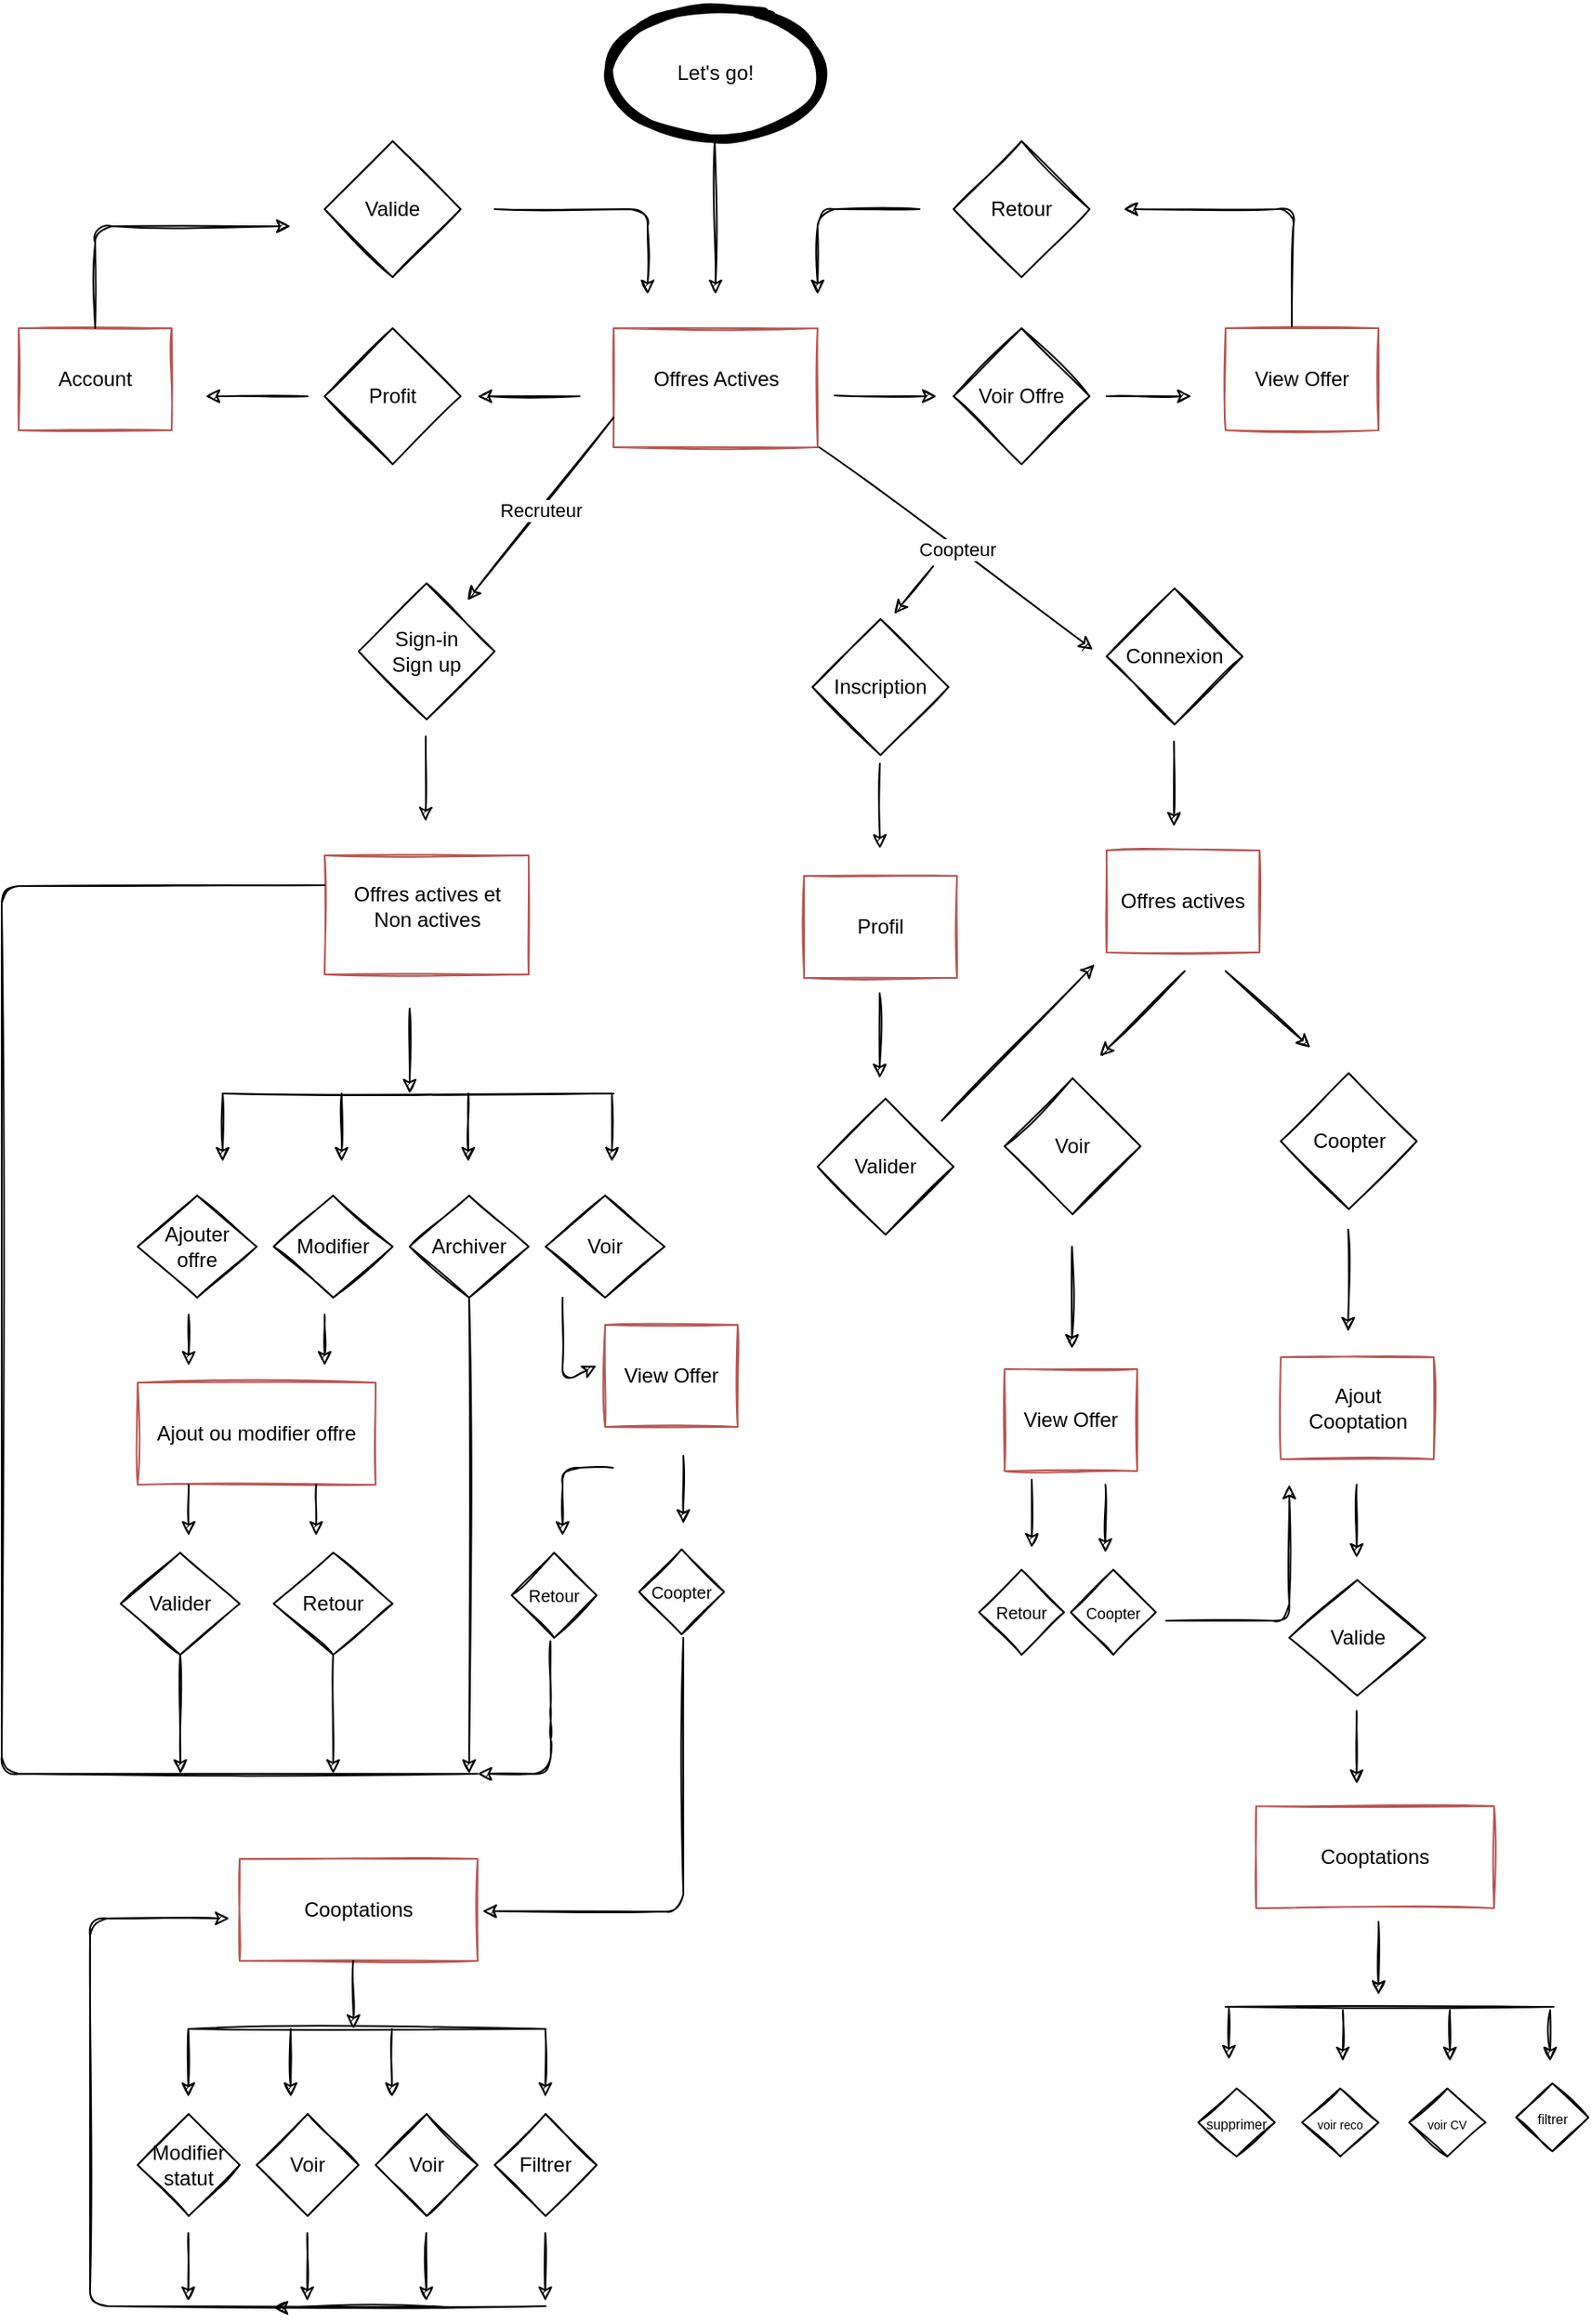 <mxfile version="14.7.4" type="github">
  <diagram name="Page-1" id="c7558073-3199-34d8-9f00-42111426c3f3">
    <mxGraphModel dx="946" dy="536" grid="0" gridSize="10" guides="1" tooltips="1" connect="1" arrows="1" fold="1" page="0" pageScale="1" pageWidth="826" pageHeight="1169" background="none" math="0" shadow="0">
      <root>
        <mxCell id="0" />
        <mxCell id="1" parent="0" />
        <mxCell id="vt4hqVxNCYeQsPuiLrIM-98" value="Let&#39;s go!" style="ellipse;whiteSpace=wrap;html=1;strokeWidth=5;sketch=1;" parent="1" vertex="1">
          <mxGeometry x="360" y="50" width="120" height="80" as="geometry" />
        </mxCell>
        <mxCell id="vt4hqVxNCYeQsPuiLrIM-99" value="" style="endArrow=classic;html=1;sketch=1;" parent="1" edge="1">
          <mxGeometry width="50" height="50" relative="1" as="geometry">
            <mxPoint x="419.5" y="130" as="sourcePoint" />
            <mxPoint x="420" y="220" as="targetPoint" />
          </mxGeometry>
        </mxCell>
        <mxCell id="vt4hqVxNCYeQsPuiLrIM-100" value="" style="swimlane;startSize=0;fillColor=#f8cecc;strokeColor=#b85450;strokeWidth=1;flipH=1;flipV=1;sketch=1;" parent="1" vertex="1">
          <mxGeometry x="360" y="240" width="120" height="70" as="geometry" />
        </mxCell>
        <mxCell id="vt4hqVxNCYeQsPuiLrIM-101" value="Offres Actives&lt;br&gt;" style="text;html=1;align=center;verticalAlign=middle;resizable=0;points=[];autosize=1;strokeColor=none;sketch=1;" parent="vt4hqVxNCYeQsPuiLrIM-100" vertex="1">
          <mxGeometry x="15" y="20" width="90" height="20" as="geometry" />
        </mxCell>
        <mxCell id="vt4hqVxNCYeQsPuiLrIM-102" value="" style="endArrow=classic;html=1;sketch=1;" parent="1" edge="1">
          <mxGeometry width="50" height="50" relative="1" as="geometry">
            <mxPoint x="340" y="280" as="sourcePoint" />
            <mxPoint x="280" y="280" as="targetPoint" />
          </mxGeometry>
        </mxCell>
        <mxCell id="vt4hqVxNCYeQsPuiLrIM-103" value="Profit" style="rhombus;whiteSpace=wrap;html=1;sketch=1;" parent="1" vertex="1">
          <mxGeometry x="190" y="240" width="80" height="80" as="geometry" />
        </mxCell>
        <mxCell id="vt4hqVxNCYeQsPuiLrIM-104" value="" style="endArrow=classic;html=1;sketch=1;" parent="1" edge="1">
          <mxGeometry width="50" height="50" relative="1" as="geometry">
            <mxPoint x="180" y="280" as="sourcePoint" />
            <mxPoint x="120" y="280" as="targetPoint" />
          </mxGeometry>
        </mxCell>
        <mxCell id="vt4hqVxNCYeQsPuiLrIM-107" value="Account" style="whiteSpace=wrap;html=1;strokeColor=#b85450;fillColor=none;sketch=1;" parent="1" vertex="1">
          <mxGeometry x="10" y="240" width="90" height="60" as="geometry" />
        </mxCell>
        <mxCell id="vt4hqVxNCYeQsPuiLrIM-108" value="" style="endArrow=classic;html=1;exitX=0.5;exitY=0;exitDx=0;exitDy=0;sketch=1;" parent="1" source="vt4hqVxNCYeQsPuiLrIM-107" edge="1">
          <mxGeometry width="50" height="50" relative="1" as="geometry">
            <mxPoint x="15" y="160" as="sourcePoint" />
            <mxPoint x="170" y="180" as="targetPoint" />
            <Array as="points">
              <mxPoint x="55" y="180" />
            </Array>
          </mxGeometry>
        </mxCell>
        <mxCell id="vt4hqVxNCYeQsPuiLrIM-109" value="Valide" style="rhombus;whiteSpace=wrap;html=1;sketch=1;" parent="1" vertex="1">
          <mxGeometry x="190" y="130" width="80" height="80" as="geometry" />
        </mxCell>
        <mxCell id="vt4hqVxNCYeQsPuiLrIM-111" value="" style="endArrow=classic;html=1;sketch=1;" parent="1" edge="1">
          <mxGeometry width="50" height="50" relative="1" as="geometry">
            <mxPoint x="290" y="170" as="sourcePoint" />
            <mxPoint x="380" y="220" as="targetPoint" />
            <Array as="points">
              <mxPoint x="380" y="170" />
            </Array>
          </mxGeometry>
        </mxCell>
        <mxCell id="vt4hqVxNCYeQsPuiLrIM-112" value="" style="endArrow=classic;html=1;sketch=1;" parent="1" edge="1">
          <mxGeometry width="50" height="50" relative="1" as="geometry">
            <mxPoint x="490" y="279.5" as="sourcePoint" />
            <mxPoint x="550" y="280" as="targetPoint" />
          </mxGeometry>
        </mxCell>
        <mxCell id="vt4hqVxNCYeQsPuiLrIM-113" value="Voir Offre" style="rhombus;whiteSpace=wrap;html=1;sketch=1;" parent="1" vertex="1">
          <mxGeometry x="560" y="240" width="80" height="80" as="geometry" />
        </mxCell>
        <mxCell id="vt4hqVxNCYeQsPuiLrIM-114" value="" style="endArrow=classic;html=1;sketch=1;" parent="1" edge="1">
          <mxGeometry width="50" height="50" relative="1" as="geometry">
            <mxPoint x="650" y="280" as="sourcePoint" />
            <mxPoint x="700" y="280" as="targetPoint" />
          </mxGeometry>
        </mxCell>
        <mxCell id="vt4hqVxNCYeQsPuiLrIM-117" value="View Offer" style="whiteSpace=wrap;html=1;strokeColor=#b85450;fillColor=none;sketch=1;" parent="1" vertex="1">
          <mxGeometry x="720" y="240" width="90" height="60" as="geometry" />
        </mxCell>
        <mxCell id="vt4hqVxNCYeQsPuiLrIM-118" value="" style="endArrow=classic;html=1;exitX=0.433;exitY=-0.017;exitDx=0;exitDy=0;exitPerimeter=0;sketch=1;" parent="1" source="vt4hqVxNCYeQsPuiLrIM-117" edge="1">
          <mxGeometry width="50" height="50" relative="1" as="geometry">
            <mxPoint x="760" y="230" as="sourcePoint" />
            <mxPoint x="660" y="170" as="targetPoint" />
            <Array as="points">
              <mxPoint x="760" y="170" />
            </Array>
          </mxGeometry>
        </mxCell>
        <mxCell id="vt4hqVxNCYeQsPuiLrIM-119" value="Retour" style="rhombus;whiteSpace=wrap;html=1;sketch=1;" parent="1" vertex="1">
          <mxGeometry x="560" y="130" width="80" height="80" as="geometry" />
        </mxCell>
        <mxCell id="vt4hqVxNCYeQsPuiLrIM-120" value="" style="endArrow=classic;html=1;sketch=1;" parent="1" edge="1">
          <mxGeometry width="50" height="50" relative="1" as="geometry">
            <mxPoint x="540" y="170" as="sourcePoint" />
            <mxPoint x="480" y="220" as="targetPoint" />
            <Array as="points">
              <mxPoint x="480" y="170" />
            </Array>
          </mxGeometry>
        </mxCell>
        <mxCell id="vt4hqVxNCYeQsPuiLrIM-127" value="Connexion" style="rhombus;whiteSpace=wrap;html=1;sketch=1;" parent="1" vertex="1">
          <mxGeometry x="650" y="393" width="80" height="80" as="geometry" />
        </mxCell>
        <mxCell id="vt4hqVxNCYeQsPuiLrIM-134" value="Sign-in&lt;br&gt;Sign up" style="rhombus;whiteSpace=wrap;html=1;sketch=1;" parent="1" vertex="1">
          <mxGeometry x="210" y="390" width="80" height="80" as="geometry" />
        </mxCell>
        <mxCell id="vt4hqVxNCYeQsPuiLrIM-135" value="" style="endArrow=classic;html=1;sketch=1;" parent="1" edge="1">
          <mxGeometry width="50" height="50" relative="1" as="geometry">
            <mxPoint x="689.66" y="483" as="sourcePoint" />
            <mxPoint x="689.66" y="533" as="targetPoint" />
          </mxGeometry>
        </mxCell>
        <mxCell id="vt4hqVxNCYeQsPuiLrIM-136" value="Profil" style="whiteSpace=wrap;html=1;strokeColor=#b85450;fillColor=none;strokeWidth=1;sketch=1;" parent="1" vertex="1">
          <mxGeometry x="472" y="562" width="90" height="60" as="geometry" />
        </mxCell>
        <mxCell id="vt4hqVxNCYeQsPuiLrIM-139" value="" style="endArrow=classic;html=1;sketch=1;" parent="1" edge="1">
          <mxGeometry width="50" height="50" relative="1" as="geometry">
            <mxPoint x="696" y="618" as="sourcePoint" />
            <mxPoint x="646" y="668" as="targetPoint" />
          </mxGeometry>
        </mxCell>
        <mxCell id="vt4hqVxNCYeQsPuiLrIM-140" value="" style="endArrow=classic;html=1;sketch=1;" parent="1" edge="1">
          <mxGeometry width="50" height="50" relative="1" as="geometry">
            <mxPoint x="720" y="618" as="sourcePoint" />
            <mxPoint x="770" y="663" as="targetPoint" />
          </mxGeometry>
        </mxCell>
        <mxCell id="vt4hqVxNCYeQsPuiLrIM-141" value="Voir" style="rhombus;whiteSpace=wrap;html=1;sketch=1;" parent="1" vertex="1">
          <mxGeometry x="590" y="681" width="80" height="80" as="geometry" />
        </mxCell>
        <mxCell id="vt4hqVxNCYeQsPuiLrIM-142" value="Coopter" style="rhombus;whiteSpace=wrap;html=1;sketch=1;" parent="1" vertex="1">
          <mxGeometry x="752.5" y="678" width="80" height="80" as="geometry" />
        </mxCell>
        <mxCell id="vt4hqVxNCYeQsPuiLrIM-143" value="Ajout Cooptation" style="whiteSpace=wrap;html=1;strokeColor=#b85450;fillColor=none;sketch=1;" parent="1" vertex="1">
          <mxGeometry x="752.5" y="845" width="90" height="60" as="geometry" />
        </mxCell>
        <mxCell id="vt4hqVxNCYeQsPuiLrIM-144" value="" style="endArrow=classic;html=1;sketch=1;" parent="1" edge="1">
          <mxGeometry width="50" height="50" relative="1" as="geometry">
            <mxPoint x="792.16" y="770" as="sourcePoint" />
            <mxPoint x="792.16" y="830" as="targetPoint" />
          </mxGeometry>
        </mxCell>
        <mxCell id="vt4hqVxNCYeQsPuiLrIM-145" value="" style="endArrow=classic;html=1;sketch=1;" parent="1" edge="1">
          <mxGeometry width="50" height="50" relative="1" as="geometry">
            <mxPoint x="629.66" y="780" as="sourcePoint" />
            <mxPoint x="629.66" y="840" as="targetPoint" />
          </mxGeometry>
        </mxCell>
        <mxCell id="vt4hqVxNCYeQsPuiLrIM-147" value="View Offer" style="whiteSpace=wrap;html=1;strokeColor=#b85450;fillColor=none;sketch=1;" parent="1" vertex="1">
          <mxGeometry x="590" y="852" width="78" height="60" as="geometry" />
        </mxCell>
        <mxCell id="vt4hqVxNCYeQsPuiLrIM-148" value="" style="endArrow=classic;html=1;sketch=1;" parent="1" edge="1">
          <mxGeometry width="50" height="50" relative="1" as="geometry">
            <mxPoint x="649.31" y="920" as="sourcePoint" />
            <mxPoint x="649.31" y="960" as="targetPoint" />
          </mxGeometry>
        </mxCell>
        <mxCell id="vt4hqVxNCYeQsPuiLrIM-149" value="" style="endArrow=classic;html=1;sketch=1;" parent="1" edge="1">
          <mxGeometry width="50" height="50" relative="1" as="geometry">
            <mxPoint x="606" y="917" as="sourcePoint" />
            <mxPoint x="606" y="957" as="targetPoint" />
          </mxGeometry>
        </mxCell>
        <mxCell id="vt4hqVxNCYeQsPuiLrIM-150" value="&lt;font style=&quot;font-size: 9px&quot;&gt;Coopter&lt;/font&gt;" style="rhombus;whiteSpace=wrap;html=1;sketch=1;" parent="1" vertex="1">
          <mxGeometry x="629" y="970" width="50" height="50" as="geometry" />
        </mxCell>
        <mxCell id="vt4hqVxNCYeQsPuiLrIM-151" value="&lt;font style=&quot;font-size: 10px&quot;&gt;Retour&lt;/font&gt;" style="rhombus;whiteSpace=wrap;html=1;sketch=1;" parent="1" vertex="1">
          <mxGeometry x="575" y="970" width="50" height="50" as="geometry" />
        </mxCell>
        <mxCell id="vt4hqVxNCYeQsPuiLrIM-153" value="" style="endArrow=classic;html=1;sketch=1;" parent="1" edge="1">
          <mxGeometry width="50" height="50" relative="1" as="geometry">
            <mxPoint x="685" y="1000" as="sourcePoint" />
            <mxPoint x="757.5" y="920" as="targetPoint" />
            <Array as="points">
              <mxPoint x="757.5" y="1000" />
            </Array>
          </mxGeometry>
        </mxCell>
        <mxCell id="vt4hqVxNCYeQsPuiLrIM-154" value="" style="endArrow=classic;html=1;sketch=1;" parent="1" edge="1">
          <mxGeometry width="50" height="50" relative="1" as="geometry">
            <mxPoint x="797.16" y="920" as="sourcePoint" />
            <mxPoint x="797.16" y="963" as="targetPoint" />
          </mxGeometry>
        </mxCell>
        <mxCell id="vt4hqVxNCYeQsPuiLrIM-155" value="" style="endArrow=none;html=1;sketch=1;" parent="1" edge="1">
          <mxGeometry width="50" height="50" relative="1" as="geometry">
            <mxPoint x="720" y="1227" as="sourcePoint" />
            <mxPoint x="913" y="1227" as="targetPoint" />
          </mxGeometry>
        </mxCell>
        <mxCell id="vt4hqVxNCYeQsPuiLrIM-160" value="&lt;font style=&quot;font-size: 8px&quot;&gt;filtrer&lt;/font&gt;" style="rhombus;whiteSpace=wrap;html=1;sketch=1;" parent="1" vertex="1">
          <mxGeometry x="891" y="1272" width="42.5" height="40" as="geometry" />
        </mxCell>
        <mxCell id="vt4hqVxNCYeQsPuiLrIM-162" value="&lt;span style=&quot;font-size: 7px&quot;&gt;voir reco&lt;/span&gt;" style="rhombus;whiteSpace=wrap;html=1;sketch=1;" parent="1" vertex="1">
          <mxGeometry x="765" y="1275" width="45" height="40" as="geometry" />
        </mxCell>
        <mxCell id="vt4hqVxNCYeQsPuiLrIM-164" value="&lt;span style=&quot;font-size: 8px&quot;&gt;supprimer&lt;/span&gt;" style="rhombus;whiteSpace=wrap;html=1;sketch=1;" parent="1" vertex="1">
          <mxGeometry x="704" y="1275" width="45" height="40" as="geometry" />
        </mxCell>
        <mxCell id="vt4hqVxNCYeQsPuiLrIM-170" value="" style="endArrow=classic;html=1;sketch=1;" parent="1" edge="1">
          <mxGeometry relative="1" as="geometry">
            <mxPoint x="481" y="310" as="sourcePoint" />
            <mxPoint x="642" y="429" as="targetPoint" />
          </mxGeometry>
        </mxCell>
        <mxCell id="vt4hqVxNCYeQsPuiLrIM-171" value="Coopteur" style="edgeLabel;resizable=0;html=1;align=center;verticalAlign=middle;sketch=1;" parent="vt4hqVxNCYeQsPuiLrIM-170" connectable="0" vertex="1">
          <mxGeometry relative="1" as="geometry" />
        </mxCell>
        <mxCell id="vt4hqVxNCYeQsPuiLrIM-172" value="" style="endArrow=classic;html=1;exitX=0;exitY=0.75;exitDx=0;exitDy=0;sketch=1;" parent="1" source="vt4hqVxNCYeQsPuiLrIM-100" edge="1">
          <mxGeometry relative="1" as="geometry">
            <mxPoint x="340" y="320" as="sourcePoint" />
            <mxPoint x="274" y="400" as="targetPoint" />
          </mxGeometry>
        </mxCell>
        <mxCell id="vt4hqVxNCYeQsPuiLrIM-173" value="Recruteur" style="edgeLabel;resizable=0;html=1;align=center;verticalAlign=middle;sketch=1;" parent="vt4hqVxNCYeQsPuiLrIM-172" connectable="0" vertex="1">
          <mxGeometry relative="1" as="geometry" />
        </mxCell>
        <mxCell id="vt4hqVxNCYeQsPuiLrIM-174" value="" style="endArrow=classic;html=1;sketch=1;" parent="1" edge="1">
          <mxGeometry width="50" height="50" relative="1" as="geometry">
            <mxPoint x="249.5" y="480" as="sourcePoint" />
            <mxPoint x="249.5" y="530" as="targetPoint" />
          </mxGeometry>
        </mxCell>
        <mxCell id="vt4hqVxNCYeQsPuiLrIM-176" value="" style="swimlane;startSize=0;fillColor=#f8cecc;strokeColor=#b85450;sketch=1;" parent="1" vertex="1">
          <mxGeometry x="190" y="550" width="120" height="70" as="geometry" />
        </mxCell>
        <mxCell id="vt4hqVxNCYeQsPuiLrIM-177" value="Offres actives et&lt;br&gt;Non actives" style="text;html=1;align=center;verticalAlign=middle;resizable=0;points=[];autosize=1;strokeColor=none;sketch=1;" parent="vt4hqVxNCYeQsPuiLrIM-176" vertex="1">
          <mxGeometry x="10" y="15" width="100" height="30" as="geometry" />
        </mxCell>
        <mxCell id="vt4hqVxNCYeQsPuiLrIM-179" value="" style="endArrow=classic;html=1;sketch=1;" parent="1" edge="1">
          <mxGeometry width="50" height="50" relative="1" as="geometry">
            <mxPoint x="240" y="640" as="sourcePoint" />
            <mxPoint x="240" y="690" as="targetPoint" />
          </mxGeometry>
        </mxCell>
        <mxCell id="vt4hqVxNCYeQsPuiLrIM-180" value="" style="endArrow=none;html=1;sketch=1;" parent="1" edge="1">
          <mxGeometry width="50" height="50" relative="1" as="geometry">
            <mxPoint x="130" y="690" as="sourcePoint" />
            <mxPoint x="360" y="690" as="targetPoint" />
          </mxGeometry>
        </mxCell>
        <mxCell id="vt4hqVxNCYeQsPuiLrIM-181" value="" style="endArrow=classic;html=1;sketch=1;" parent="1" edge="1">
          <mxGeometry width="50" height="50" relative="1" as="geometry">
            <mxPoint x="130" y="690" as="sourcePoint" />
            <mxPoint x="130" y="730" as="targetPoint" />
          </mxGeometry>
        </mxCell>
        <mxCell id="vt4hqVxNCYeQsPuiLrIM-182" value="" style="endArrow=classic;html=1;sketch=1;" parent="1" edge="1">
          <mxGeometry width="50" height="50" relative="1" as="geometry">
            <mxPoint x="200" y="690" as="sourcePoint" />
            <mxPoint x="200" y="730" as="targetPoint" />
          </mxGeometry>
        </mxCell>
        <mxCell id="vt4hqVxNCYeQsPuiLrIM-183" value="" style="endArrow=classic;html=1;sketch=1;" parent="1" edge="1">
          <mxGeometry width="50" height="50" relative="1" as="geometry">
            <mxPoint x="274.5" y="690" as="sourcePoint" />
            <mxPoint x="274.5" y="730" as="targetPoint" />
          </mxGeometry>
        </mxCell>
        <mxCell id="vt4hqVxNCYeQsPuiLrIM-184" value="" style="endArrow=classic;html=1;sketch=1;" parent="1" edge="1">
          <mxGeometry width="50" height="50" relative="1" as="geometry">
            <mxPoint x="359" y="690" as="sourcePoint" />
            <mxPoint x="359" y="730" as="targetPoint" />
          </mxGeometry>
        </mxCell>
        <mxCell id="vt4hqVxNCYeQsPuiLrIM-187" value="Ajouter &lt;br&gt;offre" style="rhombus;whiteSpace=wrap;html=1;strokeWidth=1;fillColor=none;sketch=1;" parent="1" vertex="1">
          <mxGeometry x="80" y="750" width="70" height="60" as="geometry" />
        </mxCell>
        <mxCell id="vt4hqVxNCYeQsPuiLrIM-188" value="Modifier" style="rhombus;whiteSpace=wrap;html=1;strokeWidth=1;fillColor=none;sketch=1;" parent="1" vertex="1">
          <mxGeometry x="160" y="750" width="70" height="60" as="geometry" />
        </mxCell>
        <mxCell id="vt4hqVxNCYeQsPuiLrIM-189" value="Archiver" style="rhombus;whiteSpace=wrap;html=1;strokeWidth=1;fillColor=none;sketch=1;" parent="1" vertex="1">
          <mxGeometry x="240" y="750" width="70" height="60" as="geometry" />
        </mxCell>
        <mxCell id="vt4hqVxNCYeQsPuiLrIM-190" value="Voir" style="rhombus;whiteSpace=wrap;html=1;strokeWidth=1;fillColor=none;sketch=1;" parent="1" vertex="1">
          <mxGeometry x="320" y="750" width="70" height="60" as="geometry" />
        </mxCell>
        <mxCell id="vt4hqVxNCYeQsPuiLrIM-192" value="" style="endArrow=classic;html=1;sketch=1;" parent="1" edge="1">
          <mxGeometry width="50" height="50" relative="1" as="geometry">
            <mxPoint x="330" y="810" as="sourcePoint" />
            <mxPoint x="350" y="850" as="targetPoint" />
            <Array as="points">
              <mxPoint x="330" y="860" />
            </Array>
          </mxGeometry>
        </mxCell>
        <mxCell id="vt4hqVxNCYeQsPuiLrIM-193" value="Ajout ou modifier offre" style="whiteSpace=wrap;html=1;strokeWidth=1;strokeColor=#b85450;fillColor=none;sketch=1;" parent="1" vertex="1">
          <mxGeometry x="80" y="860" width="140" height="60" as="geometry" />
        </mxCell>
        <mxCell id="vt4hqVxNCYeQsPuiLrIM-194" value="" style="endArrow=classic;html=1;sketch=1;" parent="1" edge="1">
          <mxGeometry width="50" height="50" relative="1" as="geometry">
            <mxPoint x="110" y="820" as="sourcePoint" />
            <mxPoint x="110" y="850" as="targetPoint" />
          </mxGeometry>
        </mxCell>
        <mxCell id="vt4hqVxNCYeQsPuiLrIM-195" value="" style="endArrow=classic;html=1;sketch=1;" parent="1" edge="1">
          <mxGeometry width="50" height="50" relative="1" as="geometry">
            <mxPoint x="190" y="820" as="sourcePoint" />
            <mxPoint x="190" y="850" as="targetPoint" />
          </mxGeometry>
        </mxCell>
        <mxCell id="vt4hqVxNCYeQsPuiLrIM-198" value="" style="endArrow=classic;html=1;sketch=1;" parent="1" edge="1">
          <mxGeometry width="50" height="50" relative="1" as="geometry">
            <mxPoint x="110" y="920" as="sourcePoint" />
            <mxPoint x="110" y="950" as="targetPoint" />
            <Array as="points" />
          </mxGeometry>
        </mxCell>
        <mxCell id="vt4hqVxNCYeQsPuiLrIM-199" value="" style="endArrow=classic;html=1;exitX=0.75;exitY=1;exitDx=0;exitDy=0;sketch=1;" parent="1" source="vt4hqVxNCYeQsPuiLrIM-193" edge="1">
          <mxGeometry width="50" height="50" relative="1" as="geometry">
            <mxPoint x="110" y="930" as="sourcePoint" />
            <mxPoint x="185" y="950" as="targetPoint" />
            <Array as="points">
              <mxPoint x="185" y="950" />
            </Array>
          </mxGeometry>
        </mxCell>
        <mxCell id="vt4hqVxNCYeQsPuiLrIM-200" value="Valider" style="rhombus;whiteSpace=wrap;html=1;strokeWidth=1;fillColor=none;sketch=1;" parent="1" vertex="1">
          <mxGeometry x="70" y="960" width="70" height="60" as="geometry" />
        </mxCell>
        <mxCell id="vt4hqVxNCYeQsPuiLrIM-201" value="Retour" style="rhombus;whiteSpace=wrap;html=1;strokeWidth=1;fillColor=none;sketch=1;" parent="1" vertex="1">
          <mxGeometry x="160" y="960" width="70" height="60" as="geometry" />
        </mxCell>
        <mxCell id="vt4hqVxNCYeQsPuiLrIM-202" value="" style="endArrow=classic;html=1;exitX=0.5;exitY=1;exitDx=0;exitDy=0;sketch=1;" parent="1" source="vt4hqVxNCYeQsPuiLrIM-189" edge="1">
          <mxGeometry width="50" height="50" relative="1" as="geometry">
            <mxPoint x="274.5" y="860" as="sourcePoint" />
            <mxPoint x="275" y="1090" as="targetPoint" />
          </mxGeometry>
        </mxCell>
        <mxCell id="vt4hqVxNCYeQsPuiLrIM-204" value="" style="endArrow=classic;html=1;exitX=0.5;exitY=1;exitDx=0;exitDy=0;sketch=1;" parent="1" source="vt4hqVxNCYeQsPuiLrIM-200" edge="1">
          <mxGeometry width="50" height="50" relative="1" as="geometry">
            <mxPoint x="104.66" y="1040" as="sourcePoint" />
            <mxPoint x="105.16" y="1090" as="targetPoint" />
          </mxGeometry>
        </mxCell>
        <mxCell id="vt4hqVxNCYeQsPuiLrIM-206" value="" style="endArrow=classic;html=1;exitX=0.5;exitY=1;exitDx=0;exitDy=0;sketch=1;" parent="1" source="vt4hqVxNCYeQsPuiLrIM-201" edge="1">
          <mxGeometry width="50" height="50" relative="1" as="geometry">
            <mxPoint x="194.5" y="1040" as="sourcePoint" />
            <mxPoint x="195" y="1090" as="targetPoint" />
          </mxGeometry>
        </mxCell>
        <mxCell id="vt4hqVxNCYeQsPuiLrIM-207" value="" style="endArrow=none;html=1;exitX=0;exitY=0.25;exitDx=0;exitDy=0;sketch=1;" parent="1" source="vt4hqVxNCYeQsPuiLrIM-176" edge="1">
          <mxGeometry width="50" height="50" relative="1" as="geometry">
            <mxPoint y="408" as="sourcePoint" />
            <mxPoint x="280" y="1090" as="targetPoint" />
            <Array as="points">
              <mxPoint y="568" />
              <mxPoint y="1090" />
            </Array>
          </mxGeometry>
        </mxCell>
        <mxCell id="vt4hqVxNCYeQsPuiLrIM-214" value="" style="endArrow=classic;html=1;sketch=1;" parent="1" edge="1">
          <mxGeometry width="50" height="50" relative="1" as="geometry">
            <mxPoint x="911" y="1229" as="sourcePoint" />
            <mxPoint x="911" y="1259" as="targetPoint" />
          </mxGeometry>
        </mxCell>
        <mxCell id="vt4hqVxNCYeQsPuiLrIM-215" value="" style="endArrow=classic;html=1;sketch=1;" parent="1" edge="1">
          <mxGeometry width="50" height="50" relative="1" as="geometry">
            <mxPoint x="722.0" y="1228" as="sourcePoint" />
            <mxPoint x="722.0" y="1258" as="targetPoint" />
          </mxGeometry>
        </mxCell>
        <mxCell id="vt4hqVxNCYeQsPuiLrIM-216" value="" style="endArrow=classic;html=1;sketch=1;" parent="1" edge="1">
          <mxGeometry width="50" height="50" relative="1" as="geometry">
            <mxPoint x="789.0" y="1229" as="sourcePoint" />
            <mxPoint x="789.0" y="1259" as="targetPoint" />
          </mxGeometry>
        </mxCell>
        <mxCell id="vt4hqVxNCYeQsPuiLrIM-217" value="" style="endArrow=classic;html=1;sketch=1;" parent="1" edge="1">
          <mxGeometry width="50" height="50" relative="1" as="geometry">
            <mxPoint x="852.0" y="1229" as="sourcePoint" />
            <mxPoint x="852.0" y="1259" as="targetPoint" />
          </mxGeometry>
        </mxCell>
        <mxCell id="vt4hqVxNCYeQsPuiLrIM-224" value="" style="endArrow=classic;html=1;sketch=1;" parent="1" edge="1">
          <mxGeometry width="50" height="50" relative="1" as="geometry">
            <mxPoint x="359.6" y="910" as="sourcePoint" />
            <mxPoint x="330" y="950" as="targetPoint" />
            <Array as="points">
              <mxPoint x="330" y="910" />
            </Array>
          </mxGeometry>
        </mxCell>
        <mxCell id="vt4hqVxNCYeQsPuiLrIM-225" value="" style="endArrow=classic;html=1;sketch=1;" parent="1" edge="1">
          <mxGeometry width="50" height="50" relative="1" as="geometry">
            <mxPoint x="401" y="903" as="sourcePoint" />
            <mxPoint x="401" y="943" as="targetPoint" />
          </mxGeometry>
        </mxCell>
        <mxCell id="vt4hqVxNCYeQsPuiLrIM-226" value="&lt;font style=&quot;font-size: 10px&quot;&gt;Retour&lt;/font&gt;" style="rhombus;whiteSpace=wrap;html=1;sketch=1;" parent="1" vertex="1">
          <mxGeometry x="300" y="960" width="50" height="50" as="geometry" />
        </mxCell>
        <mxCell id="vt4hqVxNCYeQsPuiLrIM-227" value="&lt;span style=&quot;font-size: 10px&quot;&gt;Coopter&lt;/span&gt;" style="rhombus;whiteSpace=wrap;html=1;sketch=1;" parent="1" vertex="1">
          <mxGeometry x="375" y="958" width="50" height="50" as="geometry" />
        </mxCell>
        <mxCell id="vt4hqVxNCYeQsPuiLrIM-228" value="" style="endArrow=classic;html=1;exitX=0.456;exitY=1.04;exitDx=0;exitDy=0;exitPerimeter=0;sketch=1;" parent="1" source="vt4hqVxNCYeQsPuiLrIM-226" edge="1">
          <mxGeometry width="50" height="50" relative="1" as="geometry">
            <mxPoint x="330" y="1080" as="sourcePoint" />
            <mxPoint x="280" y="1090" as="targetPoint" />
            <Array as="points">
              <mxPoint x="323" y="1060" />
              <mxPoint x="323" y="1090" />
            </Array>
          </mxGeometry>
        </mxCell>
        <mxCell id="vt4hqVxNCYeQsPuiLrIM-229" value="Cooptations" style="whiteSpace=wrap;html=1;strokeWidth=1;strokeColor=#b85450;fillColor=none;sketch=1;" parent="1" vertex="1">
          <mxGeometry x="140" y="1140" width="140" height="60" as="geometry" />
        </mxCell>
        <mxCell id="vt4hqVxNCYeQsPuiLrIM-230" value="" style="endArrow=classic;html=1;entryX=1.02;entryY=0.513;entryDx=0;entryDy=0;entryPerimeter=0;sketch=1;" parent="1" target="vt4hqVxNCYeQsPuiLrIM-229" edge="1">
          <mxGeometry width="50" height="50" relative="1" as="geometry">
            <mxPoint x="401" y="1010" as="sourcePoint" />
            <mxPoint x="388" y="1110" as="targetPoint" />
            <Array as="points">
              <mxPoint x="401" y="1171" />
            </Array>
          </mxGeometry>
        </mxCell>
        <mxCell id="vt4hqVxNCYeQsPuiLrIM-231" value="" style="endArrow=classic;html=1;exitX=0.477;exitY=1;exitDx=0;exitDy=0;exitPerimeter=0;sketch=1;" parent="1" source="vt4hqVxNCYeQsPuiLrIM-229" edge="1">
          <mxGeometry width="50" height="50" relative="1" as="geometry">
            <mxPoint x="200" y="1210" as="sourcePoint" />
            <mxPoint x="207" y="1240" as="targetPoint" />
          </mxGeometry>
        </mxCell>
        <mxCell id="vt4hqVxNCYeQsPuiLrIM-232" value="" style="endArrow=none;html=1;sketch=1;" parent="1" edge="1">
          <mxGeometry width="50" height="50" relative="1" as="geometry">
            <mxPoint x="110" y="1240" as="sourcePoint" />
            <mxPoint x="320" y="1240" as="targetPoint" />
          </mxGeometry>
        </mxCell>
        <mxCell id="vt4hqVxNCYeQsPuiLrIM-233" value="" style="endArrow=classic;html=1;sketch=1;" parent="1" edge="1">
          <mxGeometry width="50" height="50" relative="1" as="geometry">
            <mxPoint x="109.8" y="1240" as="sourcePoint" />
            <mxPoint x="109.8" y="1280" as="targetPoint" />
          </mxGeometry>
        </mxCell>
        <mxCell id="vt4hqVxNCYeQsPuiLrIM-234" value="" style="endArrow=classic;html=1;sketch=1;" parent="1" edge="1">
          <mxGeometry width="50" height="50" relative="1" as="geometry">
            <mxPoint x="170" y="1240" as="sourcePoint" />
            <mxPoint x="170" y="1280" as="targetPoint" />
          </mxGeometry>
        </mxCell>
        <mxCell id="vt4hqVxNCYeQsPuiLrIM-235" value="" style="endArrow=classic;html=1;sketch=1;" parent="1" edge="1">
          <mxGeometry width="50" height="50" relative="1" as="geometry">
            <mxPoint x="229.6" y="1240" as="sourcePoint" />
            <mxPoint x="229.6" y="1280" as="targetPoint" />
          </mxGeometry>
        </mxCell>
        <mxCell id="vt4hqVxNCYeQsPuiLrIM-236" value="" style="endArrow=classic;html=1;sketch=1;" parent="1" edge="1">
          <mxGeometry width="50" height="50" relative="1" as="geometry">
            <mxPoint x="319.8" y="1240" as="sourcePoint" />
            <mxPoint x="319.8" y="1280" as="targetPoint" />
          </mxGeometry>
        </mxCell>
        <mxCell id="vt4hqVxNCYeQsPuiLrIM-237" value="Modifier&lt;br&gt;statut" style="rhombus;whiteSpace=wrap;html=1;strokeWidth=1;fillColor=none;sketch=1;" parent="1" vertex="1">
          <mxGeometry x="80" y="1290" width="60" height="60" as="geometry" />
        </mxCell>
        <mxCell id="vt4hqVxNCYeQsPuiLrIM-241" value="Voir" style="rhombus;whiteSpace=wrap;html=1;strokeWidth=1;fillColor=none;sketch=1;" parent="1" vertex="1">
          <mxGeometry x="150" y="1290" width="60" height="60" as="geometry" />
        </mxCell>
        <mxCell id="vt4hqVxNCYeQsPuiLrIM-242" value="Voir" style="rhombus;whiteSpace=wrap;html=1;strokeWidth=1;fillColor=none;sketch=1;" parent="1" vertex="1">
          <mxGeometry x="220" y="1290" width="60" height="60" as="geometry" />
        </mxCell>
        <mxCell id="vt4hqVxNCYeQsPuiLrIM-243" value="Filtrer" style="rhombus;whiteSpace=wrap;html=1;strokeWidth=1;fillColor=none;direction=south;sketch=1;" parent="1" vertex="1">
          <mxGeometry x="290" y="1290" width="60" height="60" as="geometry" />
        </mxCell>
        <mxCell id="vt4hqVxNCYeQsPuiLrIM-247" value="" style="endArrow=classic;html=1;sketch=1;" parent="1" edge="1">
          <mxGeometry width="50" height="50" relative="1" as="geometry">
            <mxPoint x="109.8" y="1360" as="sourcePoint" />
            <mxPoint x="109.8" y="1400" as="targetPoint" />
          </mxGeometry>
        </mxCell>
        <mxCell id="vt4hqVxNCYeQsPuiLrIM-248" value="" style="endArrow=classic;html=1;sketch=1;" parent="1" edge="1">
          <mxGeometry width="50" height="50" relative="1" as="geometry">
            <mxPoint x="179.8" y="1360" as="sourcePoint" />
            <mxPoint x="179.8" y="1400" as="targetPoint" />
          </mxGeometry>
        </mxCell>
        <mxCell id="vt4hqVxNCYeQsPuiLrIM-249" value="" style="endArrow=classic;html=1;sketch=1;" parent="1" edge="1">
          <mxGeometry width="50" height="50" relative="1" as="geometry">
            <mxPoint x="249.8" y="1360" as="sourcePoint" />
            <mxPoint x="249.8" y="1400" as="targetPoint" />
          </mxGeometry>
        </mxCell>
        <mxCell id="vt4hqVxNCYeQsPuiLrIM-250" value="" style="endArrow=classic;html=1;sketch=1;" parent="1" edge="1">
          <mxGeometry width="50" height="50" relative="1" as="geometry">
            <mxPoint x="319.8" y="1360" as="sourcePoint" />
            <mxPoint x="319.8" y="1400" as="targetPoint" />
          </mxGeometry>
        </mxCell>
        <mxCell id="6mY_kg39eNFpShqISTRx-3" value="Offres actives" style="whiteSpace=wrap;html=1;strokeColor=#b85450;fillColor=none;sketch=1;" vertex="1" parent="1">
          <mxGeometry x="650" y="547" width="90" height="60" as="geometry" />
        </mxCell>
        <mxCell id="6mY_kg39eNFpShqISTRx-4" value="Inscription" style="rhombus;whiteSpace=wrap;html=1;sketch=1;" vertex="1" parent="1">
          <mxGeometry x="477" y="411" width="80" height="80" as="geometry" />
        </mxCell>
        <mxCell id="6mY_kg39eNFpShqISTRx-5" value="" style="endArrow=classic;html=1;sketch=1;" edge="1" parent="1">
          <mxGeometry width="50" height="50" relative="1" as="geometry">
            <mxPoint x="548" y="380" as="sourcePoint" />
            <mxPoint x="525" y="408" as="targetPoint" />
          </mxGeometry>
        </mxCell>
        <mxCell id="6mY_kg39eNFpShqISTRx-6" value="" style="endArrow=classic;html=1;sketch=1;" edge="1" parent="1">
          <mxGeometry width="50" height="50" relative="1" as="geometry">
            <mxPoint x="516.66" y="496" as="sourcePoint" />
            <mxPoint x="516.66" y="546" as="targetPoint" />
          </mxGeometry>
        </mxCell>
        <mxCell id="6mY_kg39eNFpShqISTRx-8" value="Valide" style="rhombus;whiteSpace=wrap;html=1;sketch=1;" vertex="1" parent="1">
          <mxGeometry x="757.5" y="976" width="80" height="68" as="geometry" />
        </mxCell>
        <mxCell id="6mY_kg39eNFpShqISTRx-9" value="" style="endArrow=classic;html=1;sketch=1;" edge="1" parent="1">
          <mxGeometry width="50" height="50" relative="1" as="geometry">
            <mxPoint x="797.16" y="1053" as="sourcePoint" />
            <mxPoint x="797.16" y="1096" as="targetPoint" />
          </mxGeometry>
        </mxCell>
        <mxCell id="6mY_kg39eNFpShqISTRx-10" style="edgeStyle=orthogonalEdgeStyle;orthogonalLoop=1;jettySize=auto;html=1;exitX=0.5;exitY=1;exitDx=0;exitDy=0;sketch=1;" edge="1" parent="1" source="6mY_kg39eNFpShqISTRx-8" target="6mY_kg39eNFpShqISTRx-8">
          <mxGeometry relative="1" as="geometry" />
        </mxCell>
        <mxCell id="6mY_kg39eNFpShqISTRx-11" value="Cooptations" style="whiteSpace=wrap;html=1;strokeWidth=1;strokeColor=#b85450;fillColor=none;sketch=1;" vertex="1" parent="1">
          <mxGeometry x="738" y="1109" width="140" height="60" as="geometry" />
        </mxCell>
        <mxCell id="6mY_kg39eNFpShqISTRx-12" value="" style="endArrow=classic;html=1;sketch=1;" edge="1" parent="1">
          <mxGeometry width="50" height="50" relative="1" as="geometry">
            <mxPoint x="810" y="1177" as="sourcePoint" />
            <mxPoint x="810" y="1220" as="targetPoint" />
          </mxGeometry>
        </mxCell>
        <mxCell id="6mY_kg39eNFpShqISTRx-13" value="&lt;span style=&quot;font-size: 7px&quot;&gt;voir CV&lt;/span&gt;" style="rhombus;whiteSpace=wrap;html=1;sketch=1;" vertex="1" parent="1">
          <mxGeometry x="828" y="1275" width="45" height="40" as="geometry" />
        </mxCell>
        <mxCell id="6mY_kg39eNFpShqISTRx-18" value="" style="endArrow=classic;html=1;sketch=1;" edge="1" parent="1">
          <mxGeometry width="50" height="50" relative="1" as="geometry">
            <mxPoint x="516.5" y="631" as="sourcePoint" />
            <mxPoint x="516.5" y="681" as="targetPoint" />
          </mxGeometry>
        </mxCell>
        <mxCell id="6mY_kg39eNFpShqISTRx-19" value="Valider" style="rhombus;whiteSpace=wrap;html=1;sketch=1;" vertex="1" parent="1">
          <mxGeometry x="480" y="693" width="80" height="80" as="geometry" />
        </mxCell>
        <mxCell id="6mY_kg39eNFpShqISTRx-20" value="" style="endArrow=classic;html=1;sketch=1;" edge="1" parent="1">
          <mxGeometry width="50" height="50" relative="1" as="geometry">
            <mxPoint x="553" y="706" as="sourcePoint" />
            <mxPoint x="643" y="614" as="targetPoint" />
          </mxGeometry>
        </mxCell>
        <mxCell id="6mY_kg39eNFpShqISTRx-22" value="" style="endArrow=classic;html=1;sketch=1;" edge="1" parent="1">
          <mxGeometry width="50" height="50" relative="1" as="geometry">
            <mxPoint x="320" y="1403" as="sourcePoint" />
            <mxPoint x="134" y="1175" as="targetPoint" />
            <Array as="points">
              <mxPoint x="52" y="1403" />
              <mxPoint x="52" y="1175" />
            </Array>
          </mxGeometry>
        </mxCell>
        <mxCell id="6mY_kg39eNFpShqISTRx-24" value="" style="endArrow=classic;html=1;sketch=1;" edge="1" parent="1">
          <mxGeometry width="50" height="50" relative="1" as="geometry">
            <mxPoint x="266" y="1404" as="sourcePoint" />
            <mxPoint x="160" y="1404" as="targetPoint" />
          </mxGeometry>
        </mxCell>
        <mxCell id="6mY_kg39eNFpShqISTRx-25" value="View Offer" style="whiteSpace=wrap;html=1;strokeColor=#b85450;fillColor=none;sketch=1;" vertex="1" parent="1">
          <mxGeometry x="355" y="826" width="78" height="60" as="geometry" />
        </mxCell>
      </root>
    </mxGraphModel>
  </diagram>
</mxfile>
